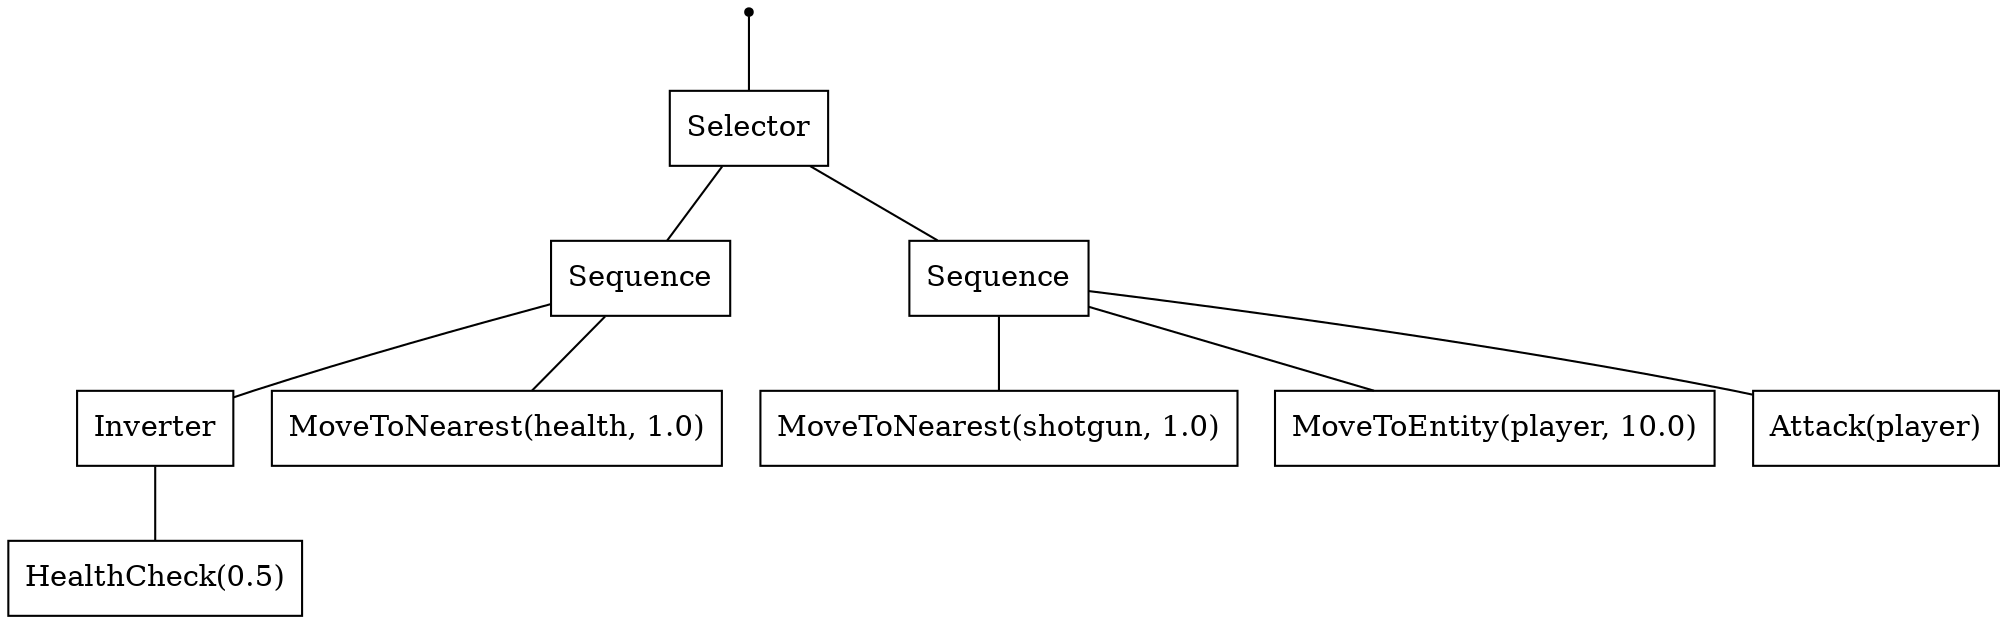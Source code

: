 graph example {
    root [label="", shape=point];
    selector [label="Selector", shape=box]

    healthCheck [label="HealthCheck(0.5)", shape=box];
    moveToNearest [label="MoveToNearest(health, 1.0)", shape=box];
    inverter [label="Inverter", shape=box];
    safeSequence [label="Sequence", shape=box];

    pickUpShotgun [label="MoveToNearest(shotgun, 1.0)", shape=box];
    moveWithinRange [label="MoveToEntity(player, 10.0)", shape=box];
    attackPlayer [label="Attack(player)", shape=box];
    attackSequence [label="Sequence", shape=box];

    attackSequence -- pickUpShotgun
    attackSequence -- moveWithinRange
    attackSequence -- attackPlayer

    { rank=same pickUpShotgun -- moveWithinRange -- attackPlayer [style=invis]; }

    inverter -- healthCheck
    safeSequence -- inverter
    safeSequence -- moveToNearest

    { rank=same inverter -- moveToNearest [style=invis]; }

    selector -- safeSequence
    selector -- attackSequence

    { rank=same safeSequence -- attackSequence [style=invis]; }

    root -- selector
}

